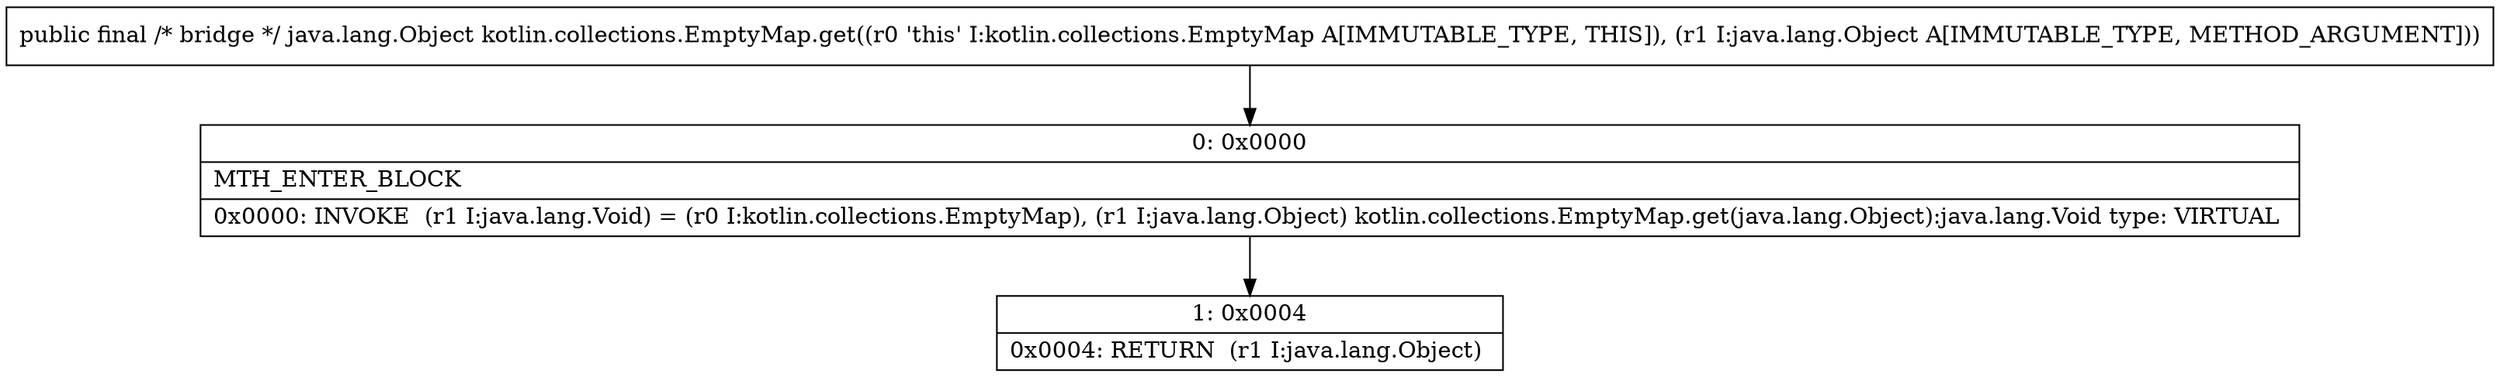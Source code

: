 digraph "CFG forkotlin.collections.EmptyMap.get(Ljava\/lang\/Object;)Ljava\/lang\/Object;" {
Node_0 [shape=record,label="{0\:\ 0x0000|MTH_ENTER_BLOCK\l|0x0000: INVOKE  (r1 I:java.lang.Void) = (r0 I:kotlin.collections.EmptyMap), (r1 I:java.lang.Object) kotlin.collections.EmptyMap.get(java.lang.Object):java.lang.Void type: VIRTUAL \l}"];
Node_1 [shape=record,label="{1\:\ 0x0004|0x0004: RETURN  (r1 I:java.lang.Object) \l}"];
MethodNode[shape=record,label="{public final \/* bridge *\/ java.lang.Object kotlin.collections.EmptyMap.get((r0 'this' I:kotlin.collections.EmptyMap A[IMMUTABLE_TYPE, THIS]), (r1 I:java.lang.Object A[IMMUTABLE_TYPE, METHOD_ARGUMENT])) }"];
MethodNode -> Node_0;
Node_0 -> Node_1;
}

